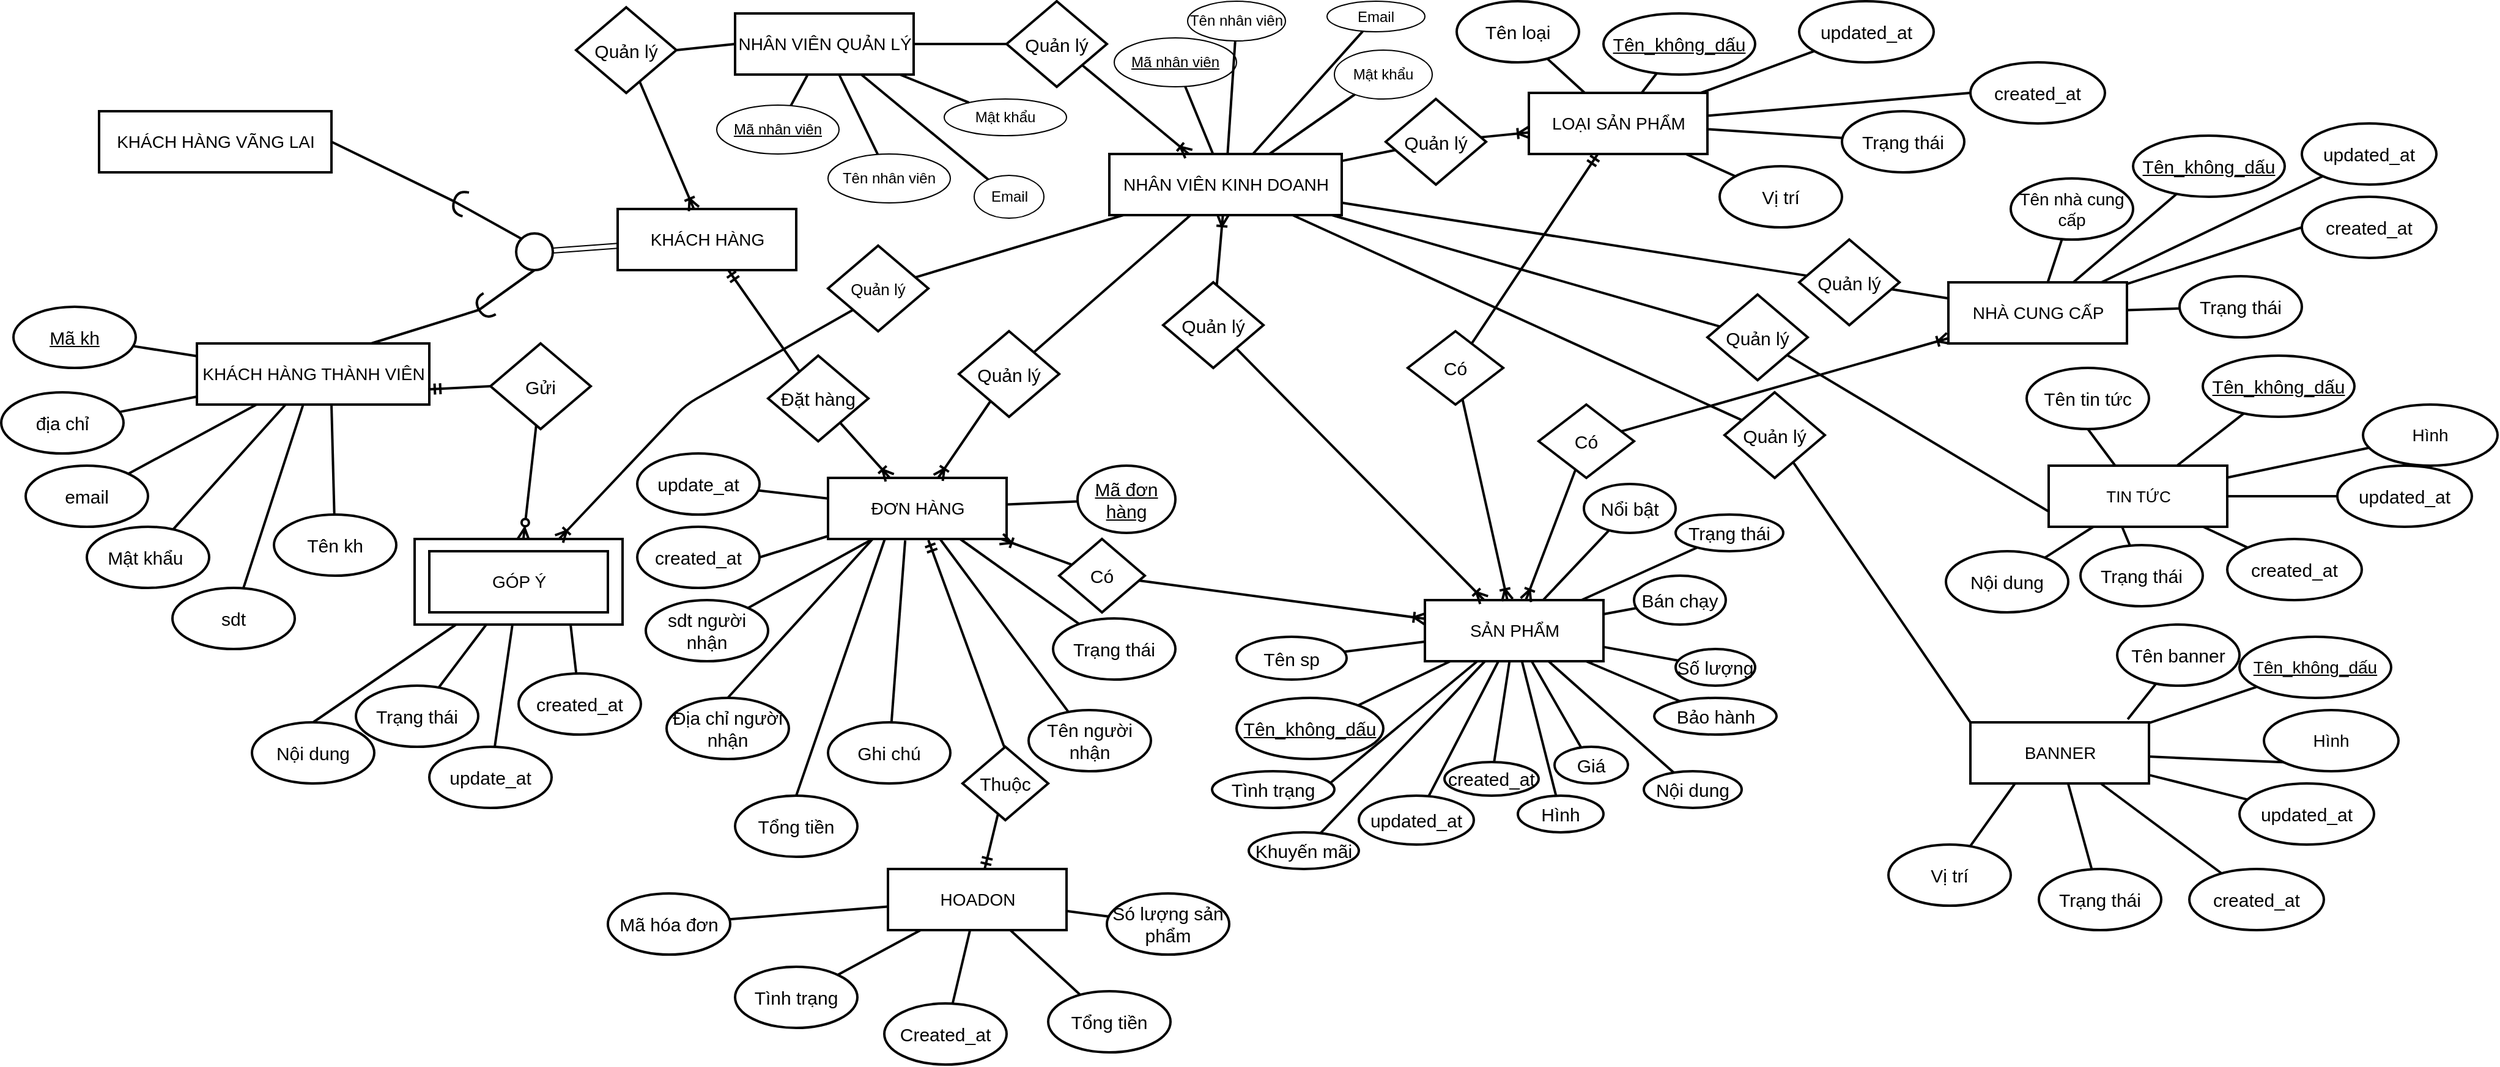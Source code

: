 <mxfile version="13.7.9" type="device"><diagram id="34w8N89h1Y7XamnFhATa" name="Page-1"><mxGraphModel dx="2331" dy="761" grid="1" gridSize="10" guides="1" tooltips="1" connect="1" arrows="1" fold="1" page="1" pageScale="1" pageWidth="827" pageHeight="1169" math="0" shadow="0"><root><mxCell id="0"/><mxCell id="1" parent="0"/><mxCell id="O71HvaR_GGDNOBZEF_MB-1" value="&lt;font style=&quot;font-size: 14px&quot;&gt;NHÂN VIÊN QUẢN LÝ&lt;/font&gt;" style="html=1;strokeWidth=2;" parent="1" vertex="1"><mxGeometry x="-200" y="30" width="146" height="50" as="geometry"/></mxCell><mxCell id="O71HvaR_GGDNOBZEF_MB-2" value="&lt;font style=&quot;font-size: 14px&quot;&gt;KHÁCH HÀNG&lt;/font&gt;" style="html=1;strokeWidth=2;" parent="1" vertex="1"><mxGeometry x="-296" y="190" width="146" height="50" as="geometry"/></mxCell><mxCell id="O71HvaR_GGDNOBZEF_MB-4" value="Quản lý" style="rhombus;fontSize=15;strokeWidth=2;" parent="1" vertex="1"><mxGeometry x="-330" y="25" width="82" height="70" as="geometry"/></mxCell><mxCell id="O71HvaR_GGDNOBZEF_MB-5" value="Quản lý" style="rhombus;fontSize=15;strokeWidth=2;" parent="1" vertex="1"><mxGeometry x="22" y="20" width="82" height="70" as="geometry"/></mxCell><mxCell id="O71HvaR_GGDNOBZEF_MB-16" value="" style="ellipse;fillColor=#ffffff;strokeColor=#000000;strokeWidth=2;" parent="1" vertex="1"><mxGeometry x="-379" y="210" width="30" height="30" as="geometry"/></mxCell><mxCell id="O71HvaR_GGDNOBZEF_MB-23" value="&lt;span style=&quot;font-size: 14px&quot;&gt;KHÁCH HÀNG THÀNH VIÊN&lt;/span&gt;" style="html=1;strokeWidth=2;" parent="1" vertex="1"><mxGeometry x="-640" y="300" width="190" height="50" as="geometry"/></mxCell><mxCell id="O71HvaR_GGDNOBZEF_MB-24" value="&lt;font style=&quot;font-size: 14px&quot;&gt;KHÁCH HÀNG VÃNG LAI&lt;/font&gt;" style="html=1;strokeWidth=2;" parent="1" vertex="1"><mxGeometry x="-720" y="110" width="190" height="50" as="geometry"/></mxCell><mxCell id="O71HvaR_GGDNOBZEF_MB-30" value="" style="endArrow=none;html=1;entryX=0;entryY=0;entryDx=0;entryDy=0;strokeWidth=2;exitX=1;exitY=0.5;exitDx=0;exitDy=0;exitPerimeter=0;" parent="1" source="O71HvaR_GGDNOBZEF_MB-27" target="O71HvaR_GGDNOBZEF_MB-16" edge="1"><mxGeometry width="50" height="50" relative="1" as="geometry"><mxPoint x="-440" y="214" as="sourcePoint"/><mxPoint x="-400" y="200" as="targetPoint"/></mxGeometry></mxCell><mxCell id="O71HvaR_GGDNOBZEF_MB-32" value="&lt;font style=&quot;font-size: 15px&quot;&gt;địa chỉ&lt;/font&gt;" style="ellipse;whiteSpace=wrap;html=1;strokeWidth=2;" parent="1" vertex="1"><mxGeometry x="-800" y="340" width="100" height="50" as="geometry"/></mxCell><mxCell id="O71HvaR_GGDNOBZEF_MB-33" value="&lt;font style=&quot;font-size: 15px&quot;&gt;email&lt;/font&gt;" style="ellipse;whiteSpace=wrap;html=1;strokeWidth=2;" parent="1" vertex="1"><mxGeometry x="-780" y="400" width="100" height="50" as="geometry"/></mxCell><mxCell id="O71HvaR_GGDNOBZEF_MB-34" value="&lt;span style=&quot;font-size: 15px&quot;&gt;Mật khẩu&amp;nbsp;&lt;/span&gt;" style="ellipse;whiteSpace=wrap;html=1;strokeWidth=2;" parent="1" vertex="1"><mxGeometry x="-730" y="450" width="100" height="50" as="geometry"/></mxCell><mxCell id="O71HvaR_GGDNOBZEF_MB-35" value="&lt;font size=&quot;1&quot;&gt;&lt;u style=&quot;font-size: 15px&quot;&gt;Mã kh&lt;/u&gt;&lt;/font&gt;" style="ellipse;whiteSpace=wrap;html=1;strokeWidth=2;" parent="1" vertex="1"><mxGeometry x="-790" y="270" width="100" height="50" as="geometry"/></mxCell><mxCell id="O71HvaR_GGDNOBZEF_MB-37" value="&lt;font style=&quot;font-size: 15px&quot;&gt;sdt&lt;/font&gt;" style="ellipse;whiteSpace=wrap;html=1;strokeWidth=2;" parent="1" vertex="1"><mxGeometry x="-660" y="500" width="100" height="50" as="geometry"/></mxCell><mxCell id="O71HvaR_GGDNOBZEF_MB-38" value="" style="endArrow=none;html=1;strokeWidth=2;" parent="1" source="O71HvaR_GGDNOBZEF_MB-37" target="O71HvaR_GGDNOBZEF_MB-23" edge="1"><mxGeometry width="50" height="50" relative="1" as="geometry"><mxPoint x="-280" y="580" as="sourcePoint"/><mxPoint x="-230" y="530" as="targetPoint"/></mxGeometry></mxCell><mxCell id="O71HvaR_GGDNOBZEF_MB-39" value="" style="endArrow=none;html=1;strokeWidth=2;" parent="1" source="O71HvaR_GGDNOBZEF_MB-34" target="O71HvaR_GGDNOBZEF_MB-23" edge="1"><mxGeometry width="50" height="50" relative="1" as="geometry"><mxPoint x="-390" y="590" as="sourcePoint"/><mxPoint x="-414" y="480" as="targetPoint"/></mxGeometry></mxCell><mxCell id="O71HvaR_GGDNOBZEF_MB-40" value="" style="endArrow=none;html=1;strokeWidth=2;" parent="1" source="O71HvaR_GGDNOBZEF_MB-33" target="O71HvaR_GGDNOBZEF_MB-23" edge="1"><mxGeometry width="50" height="50" relative="1" as="geometry"><mxPoint x="-475" y="580" as="sourcePoint"/><mxPoint x="-530" y="350" as="targetPoint"/></mxGeometry></mxCell><mxCell id="O71HvaR_GGDNOBZEF_MB-41" value="" style="endArrow=none;html=1;strokeWidth=2;" parent="1" source="O71HvaR_GGDNOBZEF_MB-35" target="O71HvaR_GGDNOBZEF_MB-23" edge="1"><mxGeometry width="50" height="50" relative="1" as="geometry"><mxPoint x="-520" y="429" as="sourcePoint"/><mxPoint x="-390" y="401.45" as="targetPoint"/></mxGeometry></mxCell><mxCell id="O71HvaR_GGDNOBZEF_MB-42" value="" style="endArrow=none;html=1;strokeWidth=2;" parent="1" source="O71HvaR_GGDNOBZEF_MB-32" target="O71HvaR_GGDNOBZEF_MB-23" edge="1"><mxGeometry width="50" height="50" relative="1" as="geometry"><mxPoint x="-660" y="447.1" as="sourcePoint"/><mxPoint x="-540" y="340" as="targetPoint"/></mxGeometry></mxCell><mxCell id="O71HvaR_GGDNOBZEF_MB-25" value="" style="shape=requiredInterface;html=1;verticalLabelPosition=bottom;direction=west;strokeWidth=2;rotation=-30;" parent="1" vertex="1"><mxGeometry x="-410" y="260" width="10" height="20" as="geometry"/></mxCell><mxCell id="O71HvaR_GGDNOBZEF_MB-43" value="" style="endArrow=none;html=1;exitX=0.75;exitY=0;exitDx=0;exitDy=0;strokeWidth=2;entryX=1;entryY=0.5;entryDx=0;entryDy=0;entryPerimeter=0;" parent="1" source="O71HvaR_GGDNOBZEF_MB-23" target="O71HvaR_GGDNOBZEF_MB-25" edge="1"><mxGeometry width="50" height="50" relative="1" as="geometry"><mxPoint x="-270" y="410" as="sourcePoint"/><mxPoint x="-430" y="280" as="targetPoint"/></mxGeometry></mxCell><mxCell id="O71HvaR_GGDNOBZEF_MB-48" value="&lt;font style=&quot;font-size: 14px&quot;&gt;GÓP Ý&lt;/font&gt;" style="html=1;strokeWidth=2;" parent="1" vertex="1"><mxGeometry x="-450" y="470" width="146" height="50" as="geometry"/></mxCell><mxCell id="O71HvaR_GGDNOBZEF_MB-49" value="Gửi" style="rhombus;fontSize=15;strokeWidth=2;" parent="1" vertex="1"><mxGeometry x="-400" y="300" width="82" height="70" as="geometry"/></mxCell><mxCell id="O71HvaR_GGDNOBZEF_MB-51" value="" style="endArrow=ERmandOne;html=1;fontSize=13;entryX=1;entryY=0.75;entryDx=0;entryDy=0;exitX=0;exitY=0.5;exitDx=0;exitDy=0;endFill=0;strokeWidth=2;" parent="1" source="O71HvaR_GGDNOBZEF_MB-49" target="O71HvaR_GGDNOBZEF_MB-23" edge="1"><mxGeometry width="50" height="50" relative="1" as="geometry"><mxPoint x="-270" y="529.5" as="sourcePoint"/><mxPoint x="-275" y="460" as="targetPoint"/></mxGeometry></mxCell><mxCell id="O71HvaR_GGDNOBZEF_MB-52" value="" style="endArrow=none;html=1;fontSize=13;entryX=0;entryY=0.5;entryDx=0;entryDy=0;exitX=1;exitY=0.5;exitDx=0;exitDy=0;endFill=0;strokeWidth=2;" parent="1" source="O71HvaR_GGDNOBZEF_MB-4" target="O71HvaR_GGDNOBZEF_MB-1" edge="1"><mxGeometry width="50" height="50" relative="1" as="geometry"><mxPoint x="-156" y="70" as="sourcePoint"/><mxPoint x="-106" y="20" as="targetPoint"/></mxGeometry></mxCell><mxCell id="O71HvaR_GGDNOBZEF_MB-53" value="" style="endArrow=none;html=1;fontSize=13;startArrow=none;startFill=0;endFill=0;strokeWidth=2;" parent="1" source="O71HvaR_GGDNOBZEF_MB-1" target="O71HvaR_GGDNOBZEF_MB-5" edge="1"><mxGeometry width="50" height="50" relative="1" as="geometry"><mxPoint x="78" y="65" as="sourcePoint"/><mxPoint x="128" y="20" as="targetPoint"/></mxGeometry></mxCell><mxCell id="O71HvaR_GGDNOBZEF_MB-56" value="&lt;font style=&quot;font-size: 15px&quot;&gt;Nội dung&lt;/font&gt;" style="ellipse;whiteSpace=wrap;html=1;strokeWidth=2;" parent="1" vertex="1"><mxGeometry x="-595" y="610" width="100" height="50" as="geometry"/></mxCell><mxCell id="O71HvaR_GGDNOBZEF_MB-57" value="" style="endArrow=none;html=1;fontSize=13;exitX=0.5;exitY=0;exitDx=0;exitDy=0;strokeWidth=2;" parent="1" source="O71HvaR_GGDNOBZEF_MB-56" target="O71HvaR_GGDNOBZEF_MB-105" edge="1"><mxGeometry width="50" height="50" relative="1" as="geometry"><mxPoint x="-140" y="649.5" as="sourcePoint"/><mxPoint x="-150" y="620" as="targetPoint"/></mxGeometry></mxCell><mxCell id="O71HvaR_GGDNOBZEF_MB-59" value="" style="endArrow=none;html=1;fontSize=13;entryX=0.75;entryY=1;entryDx=0;entryDy=0;strokeWidth=2;" parent="1" source="o7PGN47bivmWu4inEXqf-12" target="O71HvaR_GGDNOBZEF_MB-105" edge="1"><mxGeometry width="50" height="50" relative="1" as="geometry"><mxPoint x="-340.176" y="600.017" as="sourcePoint"/><mxPoint x="-350" y="560" as="targetPoint"/></mxGeometry></mxCell><mxCell id="O71HvaR_GGDNOBZEF_MB-60" value="&lt;span style=&quot;font-size: 14px&quot;&gt;ĐƠN HÀNG&lt;/span&gt;" style="html=1;strokeWidth=2;" parent="1" vertex="1"><mxGeometry x="-124" y="410" width="146" height="50" as="geometry"/></mxCell><mxCell id="O71HvaR_GGDNOBZEF_MB-27" value="" style="shape=requiredInterface;html=1;verticalLabelPosition=bottom;direction=west;strokeWidth=2;rotation=15;" parent="1" vertex="1"><mxGeometry x="-430" y="175" width="10" height="20" as="geometry"/></mxCell><mxCell id="O71HvaR_GGDNOBZEF_MB-65" value="" style="endArrow=none;html=1;exitX=1;exitY=0.5;exitDx=0;exitDy=0;entryX=1;entryY=0.5;entryDx=0;entryDy=0;strokeWidth=2;entryPerimeter=0;" parent="1" source="O71HvaR_GGDNOBZEF_MB-24" target="O71HvaR_GGDNOBZEF_MB-27" edge="1"><mxGeometry width="50" height="50" relative="1" as="geometry"><mxPoint x="-454" y="155" as="sourcePoint"/><mxPoint x="-375.607" y="214.393" as="targetPoint"/></mxGeometry></mxCell><mxCell id="O71HvaR_GGDNOBZEF_MB-72" value="" style="endArrow=none;html=1;fontSize=13;entryX=0.5;entryY=1;entryDx=0;entryDy=0;strokeWidth=2;exitX=1;exitY=0.5;exitDx=0;exitDy=0;exitPerimeter=0;" parent="1" source="O71HvaR_GGDNOBZEF_MB-25" target="O71HvaR_GGDNOBZEF_MB-16" edge="1"><mxGeometry width="50" height="50" relative="1" as="geometry"><mxPoint x="-410" y="270" as="sourcePoint"/><mxPoint x="-360" y="220" as="targetPoint"/><Array as="points"/></mxGeometry></mxCell><mxCell id="O71HvaR_GGDNOBZEF_MB-76" value="Đặt hàng" style="rhombus;fontSize=15;whiteSpace=wrap;strokeWidth=2;" parent="1" vertex="1"><mxGeometry x="-173" y="310" width="82" height="70" as="geometry"/></mxCell><mxCell id="O71HvaR_GGDNOBZEF_MB-77" value="" style="endArrow=none;html=1;fontSize=13;endFill=0;startArrow=ERoneToMany;startFill=0;strokeWidth=2;" parent="1" source="O71HvaR_GGDNOBZEF_MB-60" target="O71HvaR_GGDNOBZEF_MB-76" edge="1"><mxGeometry width="50" height="50" relative="1" as="geometry"><mxPoint x="-169.71" y="440" as="sourcePoint"/><mxPoint x="-170" y="400" as="targetPoint"/></mxGeometry></mxCell><mxCell id="O71HvaR_GGDNOBZEF_MB-79" value="&lt;font style=&quot;font-size: 15px&quot;&gt;sdt người nhận&lt;/font&gt;" style="ellipse;whiteSpace=wrap;html=1;strokeWidth=2;" parent="1" vertex="1"><mxGeometry x="-273" y="510" width="100" height="50" as="geometry"/></mxCell><mxCell id="O71HvaR_GGDNOBZEF_MB-80" value="&lt;font style=&quot;font-size: 15px&quot;&gt;Tên kh&lt;/font&gt;" style="ellipse;whiteSpace=wrap;html=1;strokeWidth=2;" parent="1" vertex="1"><mxGeometry x="-577" y="440" width="100" height="50" as="geometry"/></mxCell><mxCell id="O71HvaR_GGDNOBZEF_MB-81" value="" style="endArrow=none;html=1;strokeWidth=2;" parent="1" target="O71HvaR_GGDNOBZEF_MB-80" edge="1"><mxGeometry width="50" height="50" relative="1" as="geometry"><mxPoint x="-530" y="350" as="sourcePoint"/><mxPoint x="-602.0" y="347.5" as="targetPoint"/></mxGeometry></mxCell><mxCell id="O71HvaR_GGDNOBZEF_MB-82" value="&lt;font style=&quot;font-size: 15px&quot;&gt;Địa chỉ người nhận&lt;/font&gt;" style="ellipse;whiteSpace=wrap;html=1;strokeWidth=2;" parent="1" vertex="1"><mxGeometry x="-256" y="590" width="100" height="50" as="geometry"/></mxCell><mxCell id="O71HvaR_GGDNOBZEF_MB-84" value="" style="endArrow=none;html=1;fontSize=13;entryX=0.25;entryY=1;entryDx=0;entryDy=0;strokeWidth=2;" parent="1" source="O71HvaR_GGDNOBZEF_MB-79" target="O71HvaR_GGDNOBZEF_MB-60" edge="1"><mxGeometry width="50" height="50" relative="1" as="geometry"><mxPoint x="-150" y="490" as="sourcePoint"/><mxPoint x="-110" y="475" as="targetPoint"/></mxGeometry></mxCell><mxCell id="O71HvaR_GGDNOBZEF_MB-85" value="" style="endArrow=none;html=1;fontSize=13;entryX=0.25;entryY=1;entryDx=0;entryDy=0;exitX=0.5;exitY=0;exitDx=0;exitDy=0;strokeWidth=2;" parent="1" source="O71HvaR_GGDNOBZEF_MB-82" target="O71HvaR_GGDNOBZEF_MB-60" edge="1"><mxGeometry width="50" height="50" relative="1" as="geometry"><mxPoint x="-60" y="560" as="sourcePoint"/><mxPoint x="-73.5" y="500" as="targetPoint"/></mxGeometry></mxCell><mxCell id="O71HvaR_GGDNOBZEF_MB-86" value="&lt;font style=&quot;font-size: 15px&quot;&gt;Tổng tiền&lt;/font&gt;" style="ellipse;whiteSpace=wrap;html=1;strokeWidth=2;" parent="1" vertex="1"><mxGeometry x="-200" y="670" width="100" height="50" as="geometry"/></mxCell><mxCell id="O71HvaR_GGDNOBZEF_MB-87" value="&lt;font style=&quot;font-size: 15px&quot;&gt;created_at&lt;/font&gt;" style="ellipse;whiteSpace=wrap;html=1;strokeWidth=2;" parent="1" vertex="1"><mxGeometry x="-280" y="450" width="100" height="50" as="geometry"/></mxCell><mxCell id="O71HvaR_GGDNOBZEF_MB-89" value="" style="endArrow=none;html=1;fontSize=13;exitX=1;exitY=0.5;exitDx=0;exitDy=0;strokeWidth=2;" parent="1" source="O71HvaR_GGDNOBZEF_MB-87" target="O71HvaR_GGDNOBZEF_MB-60" edge="1"><mxGeometry width="50" height="50" relative="1" as="geometry"><mxPoint x="-170.0" y="455" as="sourcePoint"/><mxPoint x="-120" y="480" as="targetPoint"/></mxGeometry></mxCell><mxCell id="O71HvaR_GGDNOBZEF_MB-91" value="" style="endArrow=none;html=1;fontSize=13;entryX=0.318;entryY=1;entryDx=0;entryDy=0;exitX=0.5;exitY=0;exitDx=0;exitDy=0;entryPerimeter=0;strokeWidth=2;" parent="1" source="O71HvaR_GGDNOBZEF_MB-86" target="O71HvaR_GGDNOBZEF_MB-60" edge="1"><mxGeometry width="50" height="50" relative="1" as="geometry"><mxPoint x="-150" y="605" as="sourcePoint"/><mxPoint x="-73.5" y="500" as="targetPoint"/></mxGeometry></mxCell><mxCell id="O71HvaR_GGDNOBZEF_MB-92" value="&lt;font style=&quot;font-size: 15px&quot;&gt;Ghi chú&lt;/font&gt;" style="ellipse;whiteSpace=wrap;html=1;strokeWidth=2;" parent="1" vertex="1"><mxGeometry x="-124" y="610" width="100" height="50" as="geometry"/></mxCell><mxCell id="O71HvaR_GGDNOBZEF_MB-94" value="" style="endArrow=none;html=1;fontSize=13;entryX=0.432;entryY=1.023;entryDx=0;entryDy=0;entryPerimeter=0;strokeWidth=2;" parent="1" source="O71HvaR_GGDNOBZEF_MB-92" target="O71HvaR_GGDNOBZEF_MB-60" edge="1"><mxGeometry width="50" height="50" relative="1" as="geometry"><mxPoint x="-186.1" y="552.55" as="sourcePoint"/><mxPoint x="-73.5" y="500" as="targetPoint"/></mxGeometry></mxCell><mxCell id="O71HvaR_GGDNOBZEF_MB-95" value="&lt;font style=&quot;font-size: 15px&quot;&gt;update_at&lt;/font&gt;" style="ellipse;whiteSpace=wrap;html=1;strokeWidth=2;" parent="1" vertex="1"><mxGeometry x="-280" y="390" width="100" height="50" as="geometry"/></mxCell><mxCell id="O71HvaR_GGDNOBZEF_MB-96" value="" style="endArrow=none;html=1;fontSize=13;strokeWidth=2;" parent="1" source="O71HvaR_GGDNOBZEF_MB-95" target="O71HvaR_GGDNOBZEF_MB-60" edge="1"><mxGeometry width="50" height="50" relative="1" as="geometry"><mxPoint x="-24.0" y="517.5" as="sourcePoint"/><mxPoint x="36" y="492.5" as="targetPoint"/></mxGeometry></mxCell><mxCell id="O71HvaR_GGDNOBZEF_MB-97" value="&lt;font style=&quot;font-size: 15px&quot;&gt;Trạng thái&lt;/font&gt;" style="ellipse;whiteSpace=wrap;html=1;strokeWidth=2;" parent="1" vertex="1"><mxGeometry x="60" y="525" width="100" height="50" as="geometry"/></mxCell><mxCell id="O71HvaR_GGDNOBZEF_MB-98" value="" style="endArrow=none;html=1;fontSize=13;strokeWidth=2;" parent="1" source="O71HvaR_GGDNOBZEF_MB-97" target="O71HvaR_GGDNOBZEF_MB-60" edge="1"><mxGeometry width="50" height="50" relative="1" as="geometry"><mxPoint x="15.279" y="557.248" as="sourcePoint"/><mxPoint x="-37" y="500" as="targetPoint"/></mxGeometry></mxCell><mxCell id="O71HvaR_GGDNOBZEF_MB-3" value="&lt;font style=&quot;font-size: 14px&quot;&gt;NHÂN VIÊN KINH DOANH&lt;/font&gt;" style="html=1;strokeWidth=2;" parent="1" vertex="1"><mxGeometry x="106" y="145" width="190" height="50" as="geometry"/></mxCell><mxCell id="O71HvaR_GGDNOBZEF_MB-99" value="" style="endArrow=none;html=1;startArrow=ERoneToMany;startFill=0;strokeWidth=2;" parent="1" source="O71HvaR_GGDNOBZEF_MB-3" target="O71HvaR_GGDNOBZEF_MB-107" edge="1"><mxGeometry width="50" height="50" relative="1" as="geometry"><mxPoint x="200.29" y="190" as="sourcePoint"/><mxPoint x="220" y="210" as="targetPoint"/><Array as="points"/></mxGeometry></mxCell><mxCell id="O71HvaR_GGDNOBZEF_MB-104" value="&lt;span style=&quot;font-size: 14px&quot;&gt;SẢN PHẨM&lt;/span&gt;" style="html=1;strokeWidth=2;" parent="1" vertex="1"><mxGeometry x="364" y="510" width="146" height="50" as="geometry"/></mxCell><mxCell id="O71HvaR_GGDNOBZEF_MB-105" value="" style="rounded=0;whiteSpace=wrap;html=1;fontSize=13;fillColor=none;strokeWidth=2;" parent="1" vertex="1"><mxGeometry x="-462" y="460" width="170" height="70" as="geometry"/></mxCell><mxCell id="O71HvaR_GGDNOBZEF_MB-106" value="&lt;font style=&quot;font-size: 15px&quot;&gt;Trạng thái&lt;/font&gt;" style="ellipse;whiteSpace=wrap;html=1;strokeWidth=2;" parent="1" vertex="1"><mxGeometry x="569" y="440" width="88" height="30" as="geometry"/></mxCell><mxCell id="O71HvaR_GGDNOBZEF_MB-107" value="Quản lý" style="rhombus;fontSize=15;strokeWidth=2;" parent="1" vertex="1"><mxGeometry x="150" y="250" width="82" height="70" as="geometry"/></mxCell><mxCell id="O71HvaR_GGDNOBZEF_MB-108" value="Quản lý" style="rhombus;fontSize=15;strokeWidth=2;" parent="1" vertex="1"><mxGeometry x="-17" y="290" width="82" height="70" as="geometry"/></mxCell><mxCell id="O71HvaR_GGDNOBZEF_MB-110" value="" style="endArrow=none;html=1;fontSize=13;endFill=0;strokeWidth=2;" parent="1" source="O71HvaR_GGDNOBZEF_MB-108" target="O71HvaR_GGDNOBZEF_MB-3" edge="1"><mxGeometry width="50" height="50" relative="1" as="geometry"><mxPoint x="-10" y="230" as="sourcePoint"/><mxPoint x="-10" y="160" as="targetPoint"/></mxGeometry></mxCell><mxCell id="O71HvaR_GGDNOBZEF_MB-113" value="" style="endArrow=none;html=1;strokeWidth=2;fontSize=13;" parent="1" source="O71HvaR_GGDNOBZEF_MB-104" target="O71HvaR_GGDNOBZEF_MB-106" edge="1"><mxGeometry width="50" height="50" relative="1" as="geometry"><mxPoint x="60" y="380" as="sourcePoint"/><mxPoint x="110" y="330" as="targetPoint"/></mxGeometry></mxCell><mxCell id="O71HvaR_GGDNOBZEF_MB-114" value="&lt;font style=&quot;font-size: 15px&quot;&gt;Tên sp&lt;/font&gt;" style="ellipse;whiteSpace=wrap;html=1;strokeWidth=2;" parent="1" vertex="1"><mxGeometry x="210" y="540" width="90" height="35" as="geometry"/></mxCell><mxCell id="O71HvaR_GGDNOBZEF_MB-115" value="&lt;font style=&quot;font-size: 15px&quot;&gt;&lt;u&gt;Tên_không_dấu&lt;/u&gt;&lt;/font&gt;" style="ellipse;whiteSpace=wrap;html=1;strokeWidth=2;" parent="1" vertex="1"><mxGeometry x="210" y="590" width="120" height="50" as="geometry"/></mxCell><mxCell id="O71HvaR_GGDNOBZEF_MB-116" value="" style="endArrow=none;html=1;strokeWidth=2;fontSize=13;" parent="1" source="O71HvaR_GGDNOBZEF_MB-104" target="O71HvaR_GGDNOBZEF_MB-114" edge="1"><mxGeometry width="50" height="50" relative="1" as="geometry"><mxPoint x="190" y="380" as="sourcePoint"/><mxPoint x="130.0" y="325" as="targetPoint"/></mxGeometry></mxCell><mxCell id="O71HvaR_GGDNOBZEF_MB-117" value="" style="endArrow=none;html=1;strokeWidth=2;fontSize=13;" parent="1" source="O71HvaR_GGDNOBZEF_MB-104" target="O71HvaR_GGDNOBZEF_MB-115" edge="1"><mxGeometry width="50" height="50" relative="1" as="geometry"><mxPoint x="200" y="390" as="sourcePoint"/><mxPoint x="114.0" y="395" as="targetPoint"/></mxGeometry></mxCell><mxCell id="O71HvaR_GGDNOBZEF_MB-118" value="&lt;font style=&quot;font-size: 15px&quot;&gt;Tình trạng&lt;/font&gt;" style="ellipse;whiteSpace=wrap;html=1;strokeWidth=2;" parent="1" vertex="1"><mxGeometry x="190" y="650" width="100" height="30" as="geometry"/></mxCell><mxCell id="O71HvaR_GGDNOBZEF_MB-119" value="" style="endArrow=none;html=1;strokeWidth=2;fontSize=13;entryX=0.968;entryY=0.317;entryDx=0;entryDy=0;entryPerimeter=0;" parent="1" source="O71HvaR_GGDNOBZEF_MB-104" target="O71HvaR_GGDNOBZEF_MB-118" edge="1"><mxGeometry width="50" height="50" relative="1" as="geometry"><mxPoint x="200" y="397.5" as="sourcePoint"/><mxPoint x="150.676" y="432.55" as="targetPoint"/></mxGeometry></mxCell><mxCell id="O71HvaR_GGDNOBZEF_MB-120" value="&lt;font style=&quot;font-size: 15px&quot;&gt;Giá&lt;/font&gt;" style="ellipse;whiteSpace=wrap;html=1;strokeWidth=2;" parent="1" vertex="1"><mxGeometry x="470" y="630" width="60" height="30" as="geometry"/></mxCell><mxCell id="O71HvaR_GGDNOBZEF_MB-121" value="" style="endArrow=none;html=1;strokeWidth=2;fontSize=13;" parent="1" source="O71HvaR_GGDNOBZEF_MB-104" target="O71HvaR_GGDNOBZEF_MB-120" edge="1"><mxGeometry width="50" height="50" relative="1" as="geometry"><mxPoint x="210" y="401" as="sourcePoint"/><mxPoint x="300" y="460" as="targetPoint"/></mxGeometry></mxCell><mxCell id="O71HvaR_GGDNOBZEF_MB-122" value="&lt;font style=&quot;font-size: 15px&quot;&gt;created_at&lt;/font&gt;" style="ellipse;whiteSpace=wrap;html=1;strokeWidth=2;" parent="1" vertex="1"><mxGeometry x="380" y="642.5" width="77" height="27.5" as="geometry"/></mxCell><mxCell id="O71HvaR_GGDNOBZEF_MB-124" value="&lt;font style=&quot;font-size: 15px&quot;&gt;updated_at&lt;/font&gt;" style="ellipse;whiteSpace=wrap;html=1;strokeWidth=2;" parent="1" vertex="1"><mxGeometry x="310" y="670" width="94" height="40" as="geometry"/></mxCell><mxCell id="O71HvaR_GGDNOBZEF_MB-125" value="" style="endArrow=none;html=1;strokeWidth=2;fontSize=13;" parent="1" source="O71HvaR_GGDNOBZEF_MB-104" target="O71HvaR_GGDNOBZEF_MB-122" edge="1"><mxGeometry width="50" height="50" relative="1" as="geometry"><mxPoint x="220" y="411" as="sourcePoint"/><mxPoint x="291" y="620" as="targetPoint"/></mxGeometry></mxCell><mxCell id="O71HvaR_GGDNOBZEF_MB-126" value="" style="endArrow=none;html=1;strokeWidth=2;fontSize=13;" parent="1" source="O71HvaR_GGDNOBZEF_MB-104" target="O71HvaR_GGDNOBZEF_MB-124" edge="1"><mxGeometry width="50" height="50" relative="1" as="geometry"><mxPoint x="236.5" y="410" as="sourcePoint"/><mxPoint x="339.733" y="570.982" as="targetPoint"/></mxGeometry></mxCell><mxCell id="O71HvaR_GGDNOBZEF_MB-127" value="&lt;font style=&quot;font-size: 15px&quot;&gt;Bảo hành&lt;/font&gt;" style="ellipse;whiteSpace=wrap;html=1;strokeWidth=2;" parent="1" vertex="1"><mxGeometry x="551.5" y="590" width="100" height="30" as="geometry"/></mxCell><mxCell id="O71HvaR_GGDNOBZEF_MB-129" value="&lt;font style=&quot;font-size: 15px&quot;&gt;Nội dung&lt;/font&gt;" style="ellipse;whiteSpace=wrap;html=1;strokeWidth=2;" parent="1" vertex="1"><mxGeometry x="543" y="650" width="80" height="30" as="geometry"/></mxCell><mxCell id="O71HvaR_GGDNOBZEF_MB-130" value="&lt;font style=&quot;font-size: 15px&quot;&gt;Số lượng&lt;/font&gt;" style="ellipse;whiteSpace=wrap;html=1;strokeWidth=2;" parent="1" vertex="1"><mxGeometry x="569" y="550" width="65" height="30" as="geometry"/></mxCell><mxCell id="O71HvaR_GGDNOBZEF_MB-131" value="" style="endArrow=none;html=1;strokeWidth=2;fontSize=13;" parent="1" source="O71HvaR_GGDNOBZEF_MB-104" target="O71HvaR_GGDNOBZEF_MB-127" edge="1"><mxGeometry width="50" height="50" relative="1" as="geometry"><mxPoint x="236.5" y="410" as="sourcePoint"/><mxPoint x="360.479" y="522.622" as="targetPoint"/></mxGeometry></mxCell><mxCell id="O71HvaR_GGDNOBZEF_MB-132" value="" style="endArrow=none;html=1;strokeWidth=2;fontSize=13;" parent="1" source="O71HvaR_GGDNOBZEF_MB-104" target="O71HvaR_GGDNOBZEF_MB-129" edge="1"><mxGeometry width="50" height="50" relative="1" as="geometry"><mxPoint x="450" y="670" as="sourcePoint"/><mxPoint x="382.463" y="453.401" as="targetPoint"/></mxGeometry></mxCell><mxCell id="O71HvaR_GGDNOBZEF_MB-133" value="" style="endArrow=none;html=1;strokeWidth=2;fontSize=13;" parent="1" source="O71HvaR_GGDNOBZEF_MB-104" target="O71HvaR_GGDNOBZEF_MB-130" edge="1"><mxGeometry width="50" height="50" relative="1" as="geometry"><mxPoint x="333" y="366.0" as="sourcePoint"/><mxPoint x="410" y="384" as="targetPoint"/></mxGeometry></mxCell><mxCell id="O71HvaR_GGDNOBZEF_MB-134" value="&lt;font style=&quot;font-size: 15px&quot;&gt;Khuyến mãi&lt;/font&gt;" style="ellipse;whiteSpace=wrap;html=1;strokeWidth=2;" parent="1" vertex="1"><mxGeometry x="220" y="700" width="90" height="30" as="geometry"/></mxCell><mxCell id="O71HvaR_GGDNOBZEF_MB-135" value="" style="endArrow=none;html=1;strokeWidth=2;fontSize=13;" parent="1" source="O71HvaR_GGDNOBZEF_MB-104" target="O71HvaR_GGDNOBZEF_MB-134" edge="1"><mxGeometry width="50" height="50" relative="1" as="geometry"><mxPoint x="400" y="560" as="sourcePoint"/><mxPoint x="166" y="557" as="targetPoint"/></mxGeometry></mxCell><mxCell id="O71HvaR_GGDNOBZEF_MB-136" value="&lt;font style=&quot;font-size: 15px&quot;&gt;Hình&lt;/font&gt;" style="ellipse;whiteSpace=wrap;html=1;strokeWidth=2;" parent="1" vertex="1"><mxGeometry x="440" y="670" width="70" height="30" as="geometry"/></mxCell><mxCell id="O71HvaR_GGDNOBZEF_MB-137" value="" style="endArrow=none;html=1;strokeWidth=2;fontSize=13;" parent="1" source="O71HvaR_GGDNOBZEF_MB-104" target="O71HvaR_GGDNOBZEF_MB-136" edge="1"><mxGeometry width="50" height="50" relative="1" as="geometry"><mxPoint x="220" y="417.5" as="sourcePoint"/><mxPoint x="244.199" y="612.464" as="targetPoint"/></mxGeometry></mxCell><mxCell id="O71HvaR_GGDNOBZEF_MB-138" value="&lt;font style=&quot;font-size: 15px&quot;&gt;Bán chạy&lt;/font&gt;" style="ellipse;whiteSpace=wrap;html=1;strokeWidth=2;direction=west;" parent="1" vertex="1"><mxGeometry x="535" y="490" width="75" height="40" as="geometry"/></mxCell><mxCell id="O71HvaR_GGDNOBZEF_MB-140" value="" style="endArrow=none;html=1;strokeWidth=2;fontSize=13;" parent="1" source="O71HvaR_GGDNOBZEF_MB-104" target="O71HvaR_GGDNOBZEF_MB-138" edge="1"><mxGeometry width="50" height="50" relative="1" as="geometry"><mxPoint x="283" y="351.0" as="sourcePoint"/><mxPoint x="320.0" y="340" as="targetPoint"/></mxGeometry></mxCell><mxCell id="O71HvaR_GGDNOBZEF_MB-141" value="&lt;font style=&quot;font-size: 14px&quot;&gt;LOẠI SẢN PHẨM&lt;/font&gt;" style="html=1;strokeWidth=2;" parent="1" vertex="1"><mxGeometry x="449" y="95" width="146" height="50" as="geometry"/></mxCell><mxCell id="O71HvaR_GGDNOBZEF_MB-142" value="Quản lý" style="rhombus;fontSize=15;strokeWidth=2;" parent="1" vertex="1"><mxGeometry x="332" y="100" width="82" height="70" as="geometry"/></mxCell><mxCell id="O71HvaR_GGDNOBZEF_MB-143" value="" style="endArrow=none;html=1;fontSize=13;endFill=0;strokeWidth=2;" parent="1" source="O71HvaR_GGDNOBZEF_MB-142" target="O71HvaR_GGDNOBZEF_MB-3" edge="1"><mxGeometry width="50" height="50" relative="1" as="geometry"><mxPoint x="211" y="240" as="sourcePoint"/><mxPoint x="211" y="200" as="targetPoint"/></mxGeometry></mxCell><mxCell id="O71HvaR_GGDNOBZEF_MB-145" value="&lt;font style=&quot;font-size: 15px&quot;&gt;Trạng thái&lt;/font&gt;" style="ellipse;whiteSpace=wrap;html=1;strokeWidth=2;" parent="1" vertex="1"><mxGeometry x="705" y="110" width="100" height="50" as="geometry"/></mxCell><mxCell id="O71HvaR_GGDNOBZEF_MB-146" value="&lt;font style=&quot;font-size: 15px&quot;&gt;Tên loại&lt;/font&gt;" style="ellipse;whiteSpace=wrap;html=1;strokeWidth=2;" parent="1" vertex="1"><mxGeometry x="390" y="20" width="100" height="50" as="geometry"/></mxCell><mxCell id="O71HvaR_GGDNOBZEF_MB-147" value="&lt;span style=&quot;font-size: 15px&quot;&gt;&lt;u&gt;Tên_không_dấu&lt;/u&gt;&lt;/span&gt;" style="ellipse;whiteSpace=wrap;html=1;strokeWidth=2;" parent="1" vertex="1"><mxGeometry x="510" y="30" width="124" height="50" as="geometry"/></mxCell><mxCell id="O71HvaR_GGDNOBZEF_MB-148" value="&lt;span style=&quot;font-size: 15px&quot;&gt;created_at&lt;/span&gt;" style="ellipse;whiteSpace=wrap;html=1;strokeWidth=2;" parent="1" vertex="1"><mxGeometry x="810" y="70" width="110" height="50" as="geometry"/></mxCell><mxCell id="O71HvaR_GGDNOBZEF_MB-149" value="&lt;span style=&quot;font-size: 15px&quot;&gt;updated_at&lt;/span&gt;" style="ellipse;whiteSpace=wrap;html=1;strokeWidth=2;" parent="1" vertex="1"><mxGeometry x="670" y="20" width="110" height="50" as="geometry"/></mxCell><mxCell id="O71HvaR_GGDNOBZEF_MB-151" value="" style="endArrow=none;html=1;strokeWidth=2;fontSize=13;" parent="1" source="O71HvaR_GGDNOBZEF_MB-141" target="O71HvaR_GGDNOBZEF_MB-146" edge="1"><mxGeometry width="50" height="50" relative="1" as="geometry"><mxPoint x="442.89" y="100.0" as="sourcePoint"/><mxPoint x="490.0" y="54.45" as="targetPoint"/></mxGeometry></mxCell><mxCell id="O71HvaR_GGDNOBZEF_MB-152" value="" style="endArrow=none;html=1;strokeWidth=2;fontSize=13;" parent="1" source="O71HvaR_GGDNOBZEF_MB-141" target="O71HvaR_GGDNOBZEF_MB-147" edge="1"><mxGeometry width="50" height="50" relative="1" as="geometry"><mxPoint x="452.89" y="110.0" as="sourcePoint"/><mxPoint x="450" y="80" as="targetPoint"/></mxGeometry></mxCell><mxCell id="O71HvaR_GGDNOBZEF_MB-153" value="" style="endArrow=none;html=1;strokeWidth=2;fontSize=13;" parent="1" source="O71HvaR_GGDNOBZEF_MB-141" target="O71HvaR_GGDNOBZEF_MB-149" edge="1"><mxGeometry width="50" height="50" relative="1" as="geometry"><mxPoint x="462.89" y="120.0" as="sourcePoint"/><mxPoint x="460" y="90" as="targetPoint"/></mxGeometry></mxCell><mxCell id="O71HvaR_GGDNOBZEF_MB-154" value="" style="endArrow=none;html=1;strokeWidth=2;fontSize=13;entryX=0;entryY=0.5;entryDx=0;entryDy=0;" parent="1" source="O71HvaR_GGDNOBZEF_MB-141" target="O71HvaR_GGDNOBZEF_MB-148" edge="1"><mxGeometry width="50" height="50" relative="1" as="geometry"><mxPoint x="580" y="135" as="sourcePoint"/><mxPoint x="470" y="100" as="targetPoint"/></mxGeometry></mxCell><mxCell id="O71HvaR_GGDNOBZEF_MB-155" value="" style="endArrow=none;html=1;strokeWidth=2;fontSize=13;" parent="1" source="O71HvaR_GGDNOBZEF_MB-145" target="O71HvaR_GGDNOBZEF_MB-141" edge="1"><mxGeometry width="50" height="50" relative="1" as="geometry"><mxPoint x="482.89" y="140.0" as="sourcePoint"/><mxPoint x="560" y="150" as="targetPoint"/></mxGeometry></mxCell><mxCell id="O71HvaR_GGDNOBZEF_MB-156" value="Quản lý" style="rhombus;fontSize=15;strokeWidth=2;" parent="1" vertex="1"><mxGeometry x="595" y="260" width="82" height="70" as="geometry"/></mxCell><mxCell id="O71HvaR_GGDNOBZEF_MB-157" value="Quản lý" style="rhombus;fontSize=15;strokeWidth=2;" parent="1" vertex="1"><mxGeometry x="609" y="340" width="82" height="70" as="geometry"/></mxCell><mxCell id="O71HvaR_GGDNOBZEF_MB-159" value="&lt;span style=&quot;font-size: 13px&quot;&gt;TIN TỨC&lt;/span&gt;" style="html=1;strokeWidth=2;" parent="1" vertex="1"><mxGeometry x="874" y="400" width="146" height="50" as="geometry"/></mxCell><mxCell id="O71HvaR_GGDNOBZEF_MB-161" value="" style="endArrow=none;html=1;fontSize=13;endFill=0;strokeWidth=2;" parent="1" source="O71HvaR_GGDNOBZEF_MB-156" target="O71HvaR_GGDNOBZEF_MB-3" edge="1"><mxGeometry width="50" height="50" relative="1" as="geometry"><mxPoint x="320" y="95" as="sourcePoint"/><mxPoint x="284.0" y="175" as="targetPoint"/></mxGeometry></mxCell><mxCell id="O71HvaR_GGDNOBZEF_MB-162" value="" style="endArrow=none;html=1;fontSize=13;endFill=0;strokeWidth=2;" parent="1" source="O71HvaR_GGDNOBZEF_MB-157" target="O71HvaR_GGDNOBZEF_MB-3" edge="1"><mxGeometry width="50" height="50" relative="1" as="geometry"><mxPoint x="330" y="105" as="sourcePoint"/><mxPoint x="294.0" y="185" as="targetPoint"/></mxGeometry></mxCell><mxCell id="O71HvaR_GGDNOBZEF_MB-163" value="" style="endArrow=none;html=1;fontSize=13;entryX=0;entryY=0.75;entryDx=0;entryDy=0;endFill=0;strokeWidth=2;" parent="1" source="O71HvaR_GGDNOBZEF_MB-156" target="O71HvaR_GGDNOBZEF_MB-159" edge="1"><mxGeometry width="50" height="50" relative="1" as="geometry"><mxPoint x="792.002" y="245.03" as="sourcePoint"/><mxPoint x="831.97" y="290" as="targetPoint"/></mxGeometry></mxCell><mxCell id="O71HvaR_GGDNOBZEF_MB-165" value="&lt;font style=&quot;font-size: 15px&quot;&gt;Trạng thái&lt;/font&gt;" style="ellipse;whiteSpace=wrap;html=1;strokeWidth=2;" parent="1" vertex="1"><mxGeometry x="900" y="465" width="100" height="50" as="geometry"/></mxCell><mxCell id="O71HvaR_GGDNOBZEF_MB-166" value="&lt;span style=&quot;font-size: 14px&quot;&gt;Tên nhà cung cấp&lt;/span&gt;" style="ellipse;whiteSpace=wrap;html=1;strokeWidth=2;" parent="1" vertex="1"><mxGeometry x="843" y="165" width="100" height="50" as="geometry"/></mxCell><mxCell id="O71HvaR_GGDNOBZEF_MB-167" value="&lt;font style=&quot;font-size: 15px&quot;&gt;&lt;u&gt;Tên_không_dấu&lt;/u&gt;&lt;/font&gt;" style="ellipse;whiteSpace=wrap;html=1;strokeWidth=2;" parent="1" vertex="1"><mxGeometry x="1000" y="310" width="124" height="50" as="geometry"/></mxCell><mxCell id="O71HvaR_GGDNOBZEF_MB-168" value="&lt;font style=&quot;font-size: 15px&quot;&gt;created_at&lt;/font&gt;" style="ellipse;whiteSpace=wrap;html=1;strokeWidth=2;" parent="1" vertex="1"><mxGeometry x="1020" y="460" width="110" height="50" as="geometry"/></mxCell><mxCell id="O71HvaR_GGDNOBZEF_MB-169" value="&lt;font style=&quot;font-size: 15px&quot;&gt;updated_at&lt;/font&gt;" style="ellipse;whiteSpace=wrap;html=1;strokeWidth=2;" parent="1" vertex="1"><mxGeometry x="1110" y="400" width="110" height="50" as="geometry"/></mxCell><mxCell id="O71HvaR_GGDNOBZEF_MB-170" value="&lt;span style=&quot;font-size: 14px&quot;&gt;Hình&lt;/span&gt;" style="ellipse;whiteSpace=wrap;html=1;strokeWidth=2;" parent="1" vertex="1"><mxGeometry x="1131" y="350" width="110" height="50" as="geometry"/></mxCell><mxCell id="O71HvaR_GGDNOBZEF_MB-171" value="" style="endArrow=none;html=1;strokeWidth=2;fontSize=13;entryX=0.411;entryY=1;entryDx=0;entryDy=0;entryPerimeter=0;" parent="1" source="O71HvaR_GGDNOBZEF_MB-165" target="O71HvaR_GGDNOBZEF_MB-159" edge="1"><mxGeometry width="50" height="50" relative="1" as="geometry"><mxPoint x="953" y="438.3" as="sourcePoint"/><mxPoint x="910.0" y="420" as="targetPoint"/></mxGeometry></mxCell><mxCell id="O71HvaR_GGDNOBZEF_MB-172" value="" style="endArrow=none;html=1;strokeWidth=2;fontSize=13;" parent="1" source="O71HvaR_GGDNOBZEF_MB-168" target="O71HvaR_GGDNOBZEF_MB-159" edge="1"><mxGeometry width="50" height="50" relative="1" as="geometry"><mxPoint x="1053.0" y="395" as="sourcePoint"/><mxPoint x="984.996" y="375.85" as="targetPoint"/></mxGeometry></mxCell><mxCell id="O71HvaR_GGDNOBZEF_MB-173" value="" style="endArrow=none;html=1;strokeWidth=2;fontSize=13;" parent="1" source="O71HvaR_GGDNOBZEF_MB-169" target="O71HvaR_GGDNOBZEF_MB-159" edge="1"><mxGeometry width="50" height="50" relative="1" as="geometry"><mxPoint x="1059" y="335" as="sourcePoint"/><mxPoint x="984.996" y="360.85" as="targetPoint"/></mxGeometry></mxCell><mxCell id="O71HvaR_GGDNOBZEF_MB-174" value="" style="endArrow=none;html=1;strokeWidth=2;fontSize=13;" parent="1" source="O71HvaR_GGDNOBZEF_MB-170" target="O71HvaR_GGDNOBZEF_MB-159" edge="1"><mxGeometry width="50" height="50" relative="1" as="geometry"><mxPoint x="1073.0" y="415" as="sourcePoint"/><mxPoint x="1004.996" y="395.85" as="targetPoint"/></mxGeometry></mxCell><mxCell id="O71HvaR_GGDNOBZEF_MB-175" value="" style="endArrow=none;html=1;strokeWidth=2;fontSize=13;" parent="1" source="O71HvaR_GGDNOBZEF_MB-167" target="O71HvaR_GGDNOBZEF_MB-159" edge="1"><mxGeometry width="50" height="50" relative="1" as="geometry"><mxPoint x="1034.801" y="302.536" as="sourcePoint"/><mxPoint x="995.0" y="360" as="targetPoint"/></mxGeometry></mxCell><mxCell id="O71HvaR_GGDNOBZEF_MB-176" value="" style="endArrow=none;html=1;strokeWidth=2;fontSize=13;exitX=0.5;exitY=1;exitDx=0;exitDy=0;" parent="1" source="O71HvaR_GGDNOBZEF_MB-179" target="O71HvaR_GGDNOBZEF_MB-159" edge="1"><mxGeometry width="50" height="50" relative="1" as="geometry"><mxPoint x="823.656" y="337.025" as="sourcePoint"/><mxPoint x="842.23" y="353.75" as="targetPoint"/></mxGeometry></mxCell><mxCell id="O71HvaR_GGDNOBZEF_MB-177" value="&lt;font style=&quot;font-size: 15px&quot;&gt;Nội dung&lt;/font&gt;" style="ellipse;whiteSpace=wrap;html=1;strokeWidth=2;" parent="1" vertex="1"><mxGeometry x="790" y="470" width="100" height="50" as="geometry"/></mxCell><mxCell id="O71HvaR_GGDNOBZEF_MB-178" value="" style="endArrow=none;html=1;strokeWidth=2;fontSize=13;entryX=0.25;entryY=1;entryDx=0;entryDy=0;" parent="1" source="O71HvaR_GGDNOBZEF_MB-177" target="O71HvaR_GGDNOBZEF_MB-159" edge="1"><mxGeometry width="50" height="50" relative="1" as="geometry"><mxPoint x="963" y="448.3" as="sourcePoint"/><mxPoint x="909.006" y="410" as="targetPoint"/></mxGeometry></mxCell><mxCell id="O71HvaR_GGDNOBZEF_MB-179" value="&lt;font style=&quot;font-size: 15px&quot;&gt;Tên tin tức&lt;/font&gt;" style="ellipse;whiteSpace=wrap;html=1;strokeWidth=2;" parent="1" vertex="1"><mxGeometry x="856" y="320" width="100" height="50" as="geometry"/></mxCell><mxCell id="O71HvaR_GGDNOBZEF_MB-181" value="&lt;font style=&quot;font-size: 14px&quot;&gt;BANNER&lt;/font&gt;" style="html=1;strokeWidth=2;" parent="1" vertex="1"><mxGeometry x="810" y="610" width="146" height="50" as="geometry"/></mxCell><mxCell id="O71HvaR_GGDNOBZEF_MB-182" value="&lt;font style=&quot;font-size: 15px&quot;&gt;Trạng thái&lt;/font&gt;" style="ellipse;whiteSpace=wrap;html=1;strokeWidth=2;" parent="1" vertex="1"><mxGeometry x="866" y="730" width="100" height="50" as="geometry"/></mxCell><mxCell id="O71HvaR_GGDNOBZEF_MB-183" value="&lt;span style=&quot;font-size: 14px&quot;&gt;&lt;u&gt;Tên_không_dấu&lt;/u&gt;&lt;/span&gt;" style="ellipse;whiteSpace=wrap;html=1;strokeWidth=2;" parent="1" vertex="1"><mxGeometry x="1030" y="540" width="124" height="50" as="geometry"/></mxCell><mxCell id="O71HvaR_GGDNOBZEF_MB-184" value="&lt;font style=&quot;font-size: 15px&quot;&gt;created_at&lt;/font&gt;" style="ellipse;whiteSpace=wrap;html=1;strokeWidth=2;" parent="1" vertex="1"><mxGeometry x="989" y="730" width="110" height="50" as="geometry"/></mxCell><mxCell id="O71HvaR_GGDNOBZEF_MB-185" value="&lt;font style=&quot;font-size: 15px&quot;&gt;updated_at&lt;/font&gt;" style="ellipse;whiteSpace=wrap;html=1;strokeWidth=2;" parent="1" vertex="1"><mxGeometry x="1030" y="660" width="110" height="50" as="geometry"/></mxCell><mxCell id="O71HvaR_GGDNOBZEF_MB-186" value="&lt;span style=&quot;font-size: 14px&quot;&gt;Hình&lt;/span&gt;" style="ellipse;whiteSpace=wrap;html=1;strokeWidth=2;" parent="1" vertex="1"><mxGeometry x="1050" y="600" width="110" height="50" as="geometry"/></mxCell><mxCell id="O71HvaR_GGDNOBZEF_MB-187" value="" style="endArrow=none;html=1;strokeWidth=2;fontSize=13;" parent="1" source="O71HvaR_GGDNOBZEF_MB-182" target="O71HvaR_GGDNOBZEF_MB-181" edge="1"><mxGeometry width="50" height="50" relative="1" as="geometry"><mxPoint x="883" y="558.3" as="sourcePoint"/><mxPoint x="840.0" y="540" as="targetPoint"/></mxGeometry></mxCell><mxCell id="O71HvaR_GGDNOBZEF_MB-188" value="" style="endArrow=none;html=1;strokeWidth=2;fontSize=13;" parent="1" source="O71HvaR_GGDNOBZEF_MB-184" target="O71HvaR_GGDNOBZEF_MB-181" edge="1"><mxGeometry width="50" height="50" relative="1" as="geometry"><mxPoint x="968.99" y="534.15" as="sourcePoint"/><mxPoint x="914.996" y="495.85" as="targetPoint"/></mxGeometry></mxCell><mxCell id="O71HvaR_GGDNOBZEF_MB-189" value="" style="endArrow=none;html=1;strokeWidth=2;fontSize=13;" parent="1" source="O71HvaR_GGDNOBZEF_MB-185" target="O71HvaR_GGDNOBZEF_MB-181" edge="1"><mxGeometry width="50" height="50" relative="1" as="geometry"><mxPoint x="983.0" y="500" as="sourcePoint"/><mxPoint x="914.996" y="480.85" as="targetPoint"/></mxGeometry></mxCell><mxCell id="O71HvaR_GGDNOBZEF_MB-190" value="" style="endArrow=none;html=1;strokeWidth=2;fontSize=13;exitX=0;exitY=1;exitDx=0;exitDy=0;" parent="1" source="O71HvaR_GGDNOBZEF_MB-186" target="O71HvaR_GGDNOBZEF_MB-181" edge="1"><mxGeometry width="50" height="50" relative="1" as="geometry"><mxPoint x="1003.0" y="535" as="sourcePoint"/><mxPoint x="934.996" y="515.85" as="targetPoint"/></mxGeometry></mxCell><mxCell id="O71HvaR_GGDNOBZEF_MB-191" value="" style="endArrow=none;html=1;strokeWidth=2;fontSize=13;" parent="1" source="O71HvaR_GGDNOBZEF_MB-183" target="O71HvaR_GGDNOBZEF_MB-181" edge="1"><mxGeometry width="50" height="50" relative="1" as="geometry"><mxPoint x="964.801" y="422.536" as="sourcePoint"/><mxPoint x="960" y="640" as="targetPoint"/></mxGeometry></mxCell><mxCell id="O71HvaR_GGDNOBZEF_MB-193" value="&lt;font style=&quot;font-size: 15px&quot;&gt;Vị trí&lt;/font&gt;" style="ellipse;whiteSpace=wrap;html=1;strokeWidth=2;" parent="1" vertex="1"><mxGeometry x="743" y="710" width="100" height="50" as="geometry"/></mxCell><mxCell id="O71HvaR_GGDNOBZEF_MB-194" value="" style="endArrow=none;html=1;strokeWidth=2;fontSize=13;entryX=0.25;entryY=1;entryDx=0;entryDy=0;" parent="1" source="O71HvaR_GGDNOBZEF_MB-193" target="O71HvaR_GGDNOBZEF_MB-181" edge="1"><mxGeometry width="50" height="50" relative="1" as="geometry"><mxPoint x="893" y="568.3" as="sourcePoint"/><mxPoint x="839.006" y="530" as="targetPoint"/></mxGeometry></mxCell><mxCell id="O71HvaR_GGDNOBZEF_MB-196" value="&lt;font style=&quot;font-size: 15px&quot;&gt;Tên banner&lt;/font&gt;" style="ellipse;whiteSpace=wrap;html=1;strokeWidth=2;" parent="1" vertex="1"><mxGeometry x="930" y="530" width="100" height="50" as="geometry"/></mxCell><mxCell id="O71HvaR_GGDNOBZEF_MB-197" value="" style="endArrow=none;html=1;strokeWidth=2;fontSize=13;entryX=0.881;entryY=-0.049;entryDx=0;entryDy=0;entryPerimeter=0;" parent="1" source="O71HvaR_GGDNOBZEF_MB-196" target="O71HvaR_GGDNOBZEF_MB-181" edge="1"><mxGeometry width="50" height="50" relative="1" as="geometry"><mxPoint x="710.0" y="495.214" as="sourcePoint"/><mxPoint x="726.22" y="454.78" as="targetPoint"/></mxGeometry></mxCell><mxCell id="O71HvaR_GGDNOBZEF_MB-198" value="" style="endArrow=none;html=1;fontSize=13;entryX=0;entryY=0;entryDx=0;entryDy=0;endFill=0;strokeWidth=2;" parent="1" source="O71HvaR_GGDNOBZEF_MB-157" target="O71HvaR_GGDNOBZEF_MB-181" edge="1"><mxGeometry width="50" height="50" relative="1" as="geometry"><mxPoint x="720.0" y="265" as="sourcePoint"/><mxPoint x="880.0" y="267.5" as="targetPoint"/></mxGeometry></mxCell><mxCell id="O71HvaR_GGDNOBZEF_MB-200" value="Quản lý" style="rhombus;fontSize=13;strokeWidth=2;" parent="1" vertex="1"><mxGeometry x="-124" y="220" width="82" height="70" as="geometry"/></mxCell><mxCell id="O71HvaR_GGDNOBZEF_MB-201" value="" style="endArrow=none;html=1;fontSize=13;endFill=0;strokeWidth=2;" parent="1" source="O71HvaR_GGDNOBZEF_MB-200" target="O71HvaR_GGDNOBZEF_MB-3" edge="1"><mxGeometry width="50" height="50" relative="1" as="geometry"><mxPoint x="-5" y="230" as="sourcePoint"/><mxPoint x="138" y="200" as="targetPoint"/></mxGeometry></mxCell><mxCell id="UroMuC6Hoph2RfmyDkmi-1" value="&lt;font style=&quot;font-size: 15px&quot;&gt;Có&lt;/font&gt;" style="rhombus;whiteSpace=wrap;html=1;strokeWidth=2;" parent="1" vertex="1"><mxGeometry x="65" y="460" width="70" height="60" as="geometry"/></mxCell><mxCell id="UroMuC6Hoph2RfmyDkmi-8" value="" style="endArrow=none;html=1;startArrow=ERoneToMany;startFill=0;strokeWidth=2;" parent="1" source="O71HvaR_GGDNOBZEF_MB-104" target="UroMuC6Hoph2RfmyDkmi-9" edge="1"><mxGeometry width="50" height="50" relative="1" as="geometry"><mxPoint x="336" y="400" as="sourcePoint"/><mxPoint x="540" y="400" as="targetPoint"/></mxGeometry></mxCell><mxCell id="UroMuC6Hoph2RfmyDkmi-9" value="&lt;font style=&quot;font-size: 15px&quot;&gt;Có&lt;/font&gt;" style="rhombus;whiteSpace=wrap;html=1;strokeWidth=2;" parent="1" vertex="1"><mxGeometry x="350" y="290" width="78" height="60" as="geometry"/></mxCell><mxCell id="UroMuC6Hoph2RfmyDkmi-10" value="" style="endArrow=ERmandOne;html=1;endFill=0;strokeWidth=2;" parent="1" source="UroMuC6Hoph2RfmyDkmi-9" target="O71HvaR_GGDNOBZEF_MB-141" edge="1"><mxGeometry width="50" height="50" relative="1" as="geometry"><mxPoint x="540" y="360" as="sourcePoint"/><mxPoint x="590" y="310" as="targetPoint"/></mxGeometry></mxCell><mxCell id="ZvYOBFt5J4BW0L0NI3bA-1" value="&lt;span style=&quot;font-size: 15px&quot;&gt;Tên người nhận&lt;/span&gt;" style="ellipse;whiteSpace=wrap;html=1;strokeWidth=2;" parent="1" vertex="1"><mxGeometry x="40" y="600" width="100" height="50" as="geometry"/></mxCell><mxCell id="ZvYOBFt5J4BW0L0NI3bA-2" value="" style="endArrow=none;html=1;strokeWidth=2;" parent="1" source="O71HvaR_GGDNOBZEF_MB-60" target="ZvYOBFt5J4BW0L0NI3bA-1" edge="1"><mxGeometry width="50" height="50" relative="1" as="geometry"><mxPoint x="-46" y="420" as="sourcePoint"/><mxPoint x="4" y="370" as="targetPoint"/></mxGeometry></mxCell><mxCell id="pjwAL4rEK6iZr9oKGZ52-1" value="" style="endArrow=ERmandOne;html=1;fontSize=13;strokeWidth=2;entryX=0.562;entryY=1.02;entryDx=0;entryDy=0;entryPerimeter=0;endFill=0;" parent="1" target="O71HvaR_GGDNOBZEF_MB-60" edge="1"><mxGeometry width="50" height="50" relative="1" as="geometry"><mxPoint x="20" y="630" as="sourcePoint"/><mxPoint x="-25.676" y="480" as="targetPoint"/></mxGeometry></mxCell><mxCell id="pjwAL4rEK6iZr9oKGZ52-2" value="&lt;font style=&quot;font-size: 15px&quot;&gt;Thuộc&lt;/font&gt;" style="rhombus;whiteSpace=wrap;html=1;strokeWidth=2;" parent="1" vertex="1"><mxGeometry x="-14" y="630" width="70" height="60" as="geometry"/></mxCell><mxCell id="pjwAL4rEK6iZr9oKGZ52-3" value="" style="endArrow=none;html=1;fontSize=13;strokeWidth=2;endFill=0;startArrow=ERmandOne;startFill=0;" parent="1" source="pjwAL4rEK6iZr9oKGZ52-4" target="pjwAL4rEK6iZr9oKGZ52-2" edge="1"><mxGeometry width="50" height="50" relative="1" as="geometry"><mxPoint x="70" y="790" as="sourcePoint"/><mxPoint x="26.002" y="690" as="targetPoint"/></mxGeometry></mxCell><mxCell id="pjwAL4rEK6iZr9oKGZ52-4" value="&lt;span style=&quot;font-size: 14px&quot;&gt;HOADON&lt;/span&gt;" style="html=1;strokeWidth=2;" parent="1" vertex="1"><mxGeometry x="-75" y="730" width="146" height="50" as="geometry"/></mxCell><mxCell id="pjwAL4rEK6iZr9oKGZ52-6" value="&lt;font style=&quot;font-size: 15px&quot;&gt;Tổng tiền&lt;/font&gt;" style="ellipse;whiteSpace=wrap;html=1;strokeWidth=2;" parent="1" vertex="1"><mxGeometry x="56" y="830" width="100" height="50" as="geometry"/></mxCell><mxCell id="pjwAL4rEK6iZr9oKGZ52-8" value="" style="endArrow=none;html=1;fontSize=13;strokeWidth=2;" parent="1" source="pjwAL4rEK6iZr9oKGZ52-6" target="pjwAL4rEK6iZr9oKGZ52-4" edge="1"><mxGeometry width="50" height="50" relative="1" as="geometry"><mxPoint x="205" y="862.5" as="sourcePoint"/><mxPoint x="151.0" y="810" as="targetPoint"/></mxGeometry></mxCell><mxCell id="o7PGN47bivmWu4inEXqf-6" style="edgeStyle=orthogonalEdgeStyle;rounded=0;orthogonalLoop=1;jettySize=auto;html=1;exitX=0.5;exitY=1;exitDx=0;exitDy=0;" parent="1" source="O71HvaR_GGDNOBZEF_MB-193" target="O71HvaR_GGDNOBZEF_MB-193" edge="1"><mxGeometry relative="1" as="geometry"/></mxCell><mxCell id="o7PGN47bivmWu4inEXqf-9" value="&lt;font style=&quot;font-size: 15px&quot;&gt;update_at&lt;/font&gt;" style="ellipse;whiteSpace=wrap;html=1;strokeWidth=2;" parent="1" vertex="1"><mxGeometry x="-450" y="630" width="100" height="50" as="geometry"/></mxCell><mxCell id="o7PGN47bivmWu4inEXqf-11" value="" style="endArrow=none;html=1;fontSize=13;strokeWidth=2;" parent="1" source="o7PGN47bivmWu4inEXqf-9" target="O71HvaR_GGDNOBZEF_MB-105" edge="1"><mxGeometry width="50" height="50" relative="1" as="geometry"><mxPoint x="-413.001" y="645.009" as="sourcePoint"/><mxPoint x="-406.83" y="540.0" as="targetPoint"/></mxGeometry></mxCell><mxCell id="o7PGN47bivmWu4inEXqf-12" value="&lt;font style=&quot;font-size: 15px&quot;&gt;created_at&lt;/font&gt;" style="ellipse;whiteSpace=wrap;html=1;strokeWidth=2;" parent="1" vertex="1"><mxGeometry x="-377" y="570" width="100" height="50" as="geometry"/></mxCell><mxCell id="o7PGN47bivmWu4inEXqf-13" value="&lt;font style=&quot;font-size: 15px&quot;&gt;Trạng thái&lt;/font&gt;" style="ellipse;whiteSpace=wrap;html=1;strokeWidth=2;" parent="1" vertex="1"><mxGeometry x="-510" y="580" width="100" height="50" as="geometry"/></mxCell><mxCell id="o7PGN47bivmWu4inEXqf-14" value="" style="endArrow=none;html=1;fontSize=13;strokeWidth=2;" parent="1" source="o7PGN47bivmWu4inEXqf-13" target="O71HvaR_GGDNOBZEF_MB-105" edge="1"><mxGeometry width="50" height="50" relative="1" as="geometry"><mxPoint x="-15.87" y="759.5" as="sourcePoint"/><mxPoint x="-304.0" y="640.0" as="targetPoint"/></mxGeometry></mxCell><mxCell id="o7PGN47bivmWu4inEXqf-15" value="" style="endArrow=ERmandOne;html=1;fontSize=13;strokeWidth=2;endFill=0;" parent="1" source="O71HvaR_GGDNOBZEF_MB-76" target="O71HvaR_GGDNOBZEF_MB-2" edge="1"><mxGeometry width="50" height="50" relative="1" as="geometry"><mxPoint x="-156" y="400" as="sourcePoint"/><mxPoint x="-226.948" y="241" as="targetPoint"/></mxGeometry></mxCell><mxCell id="o7PGN47bivmWu4inEXqf-18" value="&lt;font style=&quot;font-size: 15px&quot;&gt;&lt;u&gt;Mã đơn hàng&lt;/u&gt;&lt;/font&gt;" style="ellipse;whiteSpace=wrap;html=1;strokeWidth=2;" parent="1" vertex="1"><mxGeometry x="80" y="400" width="80" height="55" as="geometry"/></mxCell><mxCell id="o7PGN47bivmWu4inEXqf-31" value="" style="shape=link;html=1;" parent="1" source="O71HvaR_GGDNOBZEF_MB-16" target="O71HvaR_GGDNOBZEF_MB-2" edge="1"><mxGeometry width="100" relative="1" as="geometry"><mxPoint x="100" y="370" as="sourcePoint"/><mxPoint x="200" y="370" as="targetPoint"/></mxGeometry></mxCell><mxCell id="o7PGN47bivmWu4inEXqf-35" value="" style="endArrow=none;html=1;startArrow=none;startFill=0;endFill=0;strokeWidth=2;" parent="1" source="O71HvaR_GGDNOBZEF_MB-60" target="o7PGN47bivmWu4inEXqf-18" edge="1"><mxGeometry width="50" height="50" relative="1" as="geometry"><mxPoint x="-96" y="330" as="sourcePoint"/><mxPoint x="-70" y="240" as="targetPoint"/></mxGeometry></mxCell><mxCell id="o7PGN47bivmWu4inEXqf-37" value="" style="endArrow=none;html=1;fontSize=13;endFill=0;strokeWidth=2;" parent="1" source="o7PGN47bivmWu4inEXqf-48" target="o7PGN47bivmWu4inEXqf-47" edge="1"><mxGeometry width="50" height="50" relative="1" as="geometry"><mxPoint x="908.999" y="160.747" as="sourcePoint"/><mxPoint x="956.66" y="173.289" as="targetPoint"/></mxGeometry></mxCell><mxCell id="o7PGN47bivmWu4inEXqf-39" value="&lt;span style=&quot;font-size: 15px&quot;&gt;&lt;u&gt;Tên_không_dấu&lt;/u&gt;&lt;/span&gt;" style="ellipse;whiteSpace=wrap;html=1;strokeWidth=2;" parent="1" vertex="1"><mxGeometry x="943.0" y="130" width="124" height="50" as="geometry"/></mxCell><mxCell id="o7PGN47bivmWu4inEXqf-40" value="&lt;span style=&quot;font-size: 15px&quot;&gt;created_at&lt;/span&gt;" style="ellipse;whiteSpace=wrap;html=1;strokeWidth=2;" parent="1" vertex="1"><mxGeometry x="1081.0" y="180" width="110" height="50" as="geometry"/></mxCell><mxCell id="o7PGN47bivmWu4inEXqf-41" value="&lt;span style=&quot;font-size: 15px&quot;&gt;updated_at&lt;/span&gt;" style="ellipse;whiteSpace=wrap;html=1;strokeWidth=2;" parent="1" vertex="1"><mxGeometry x="1081.0" y="120" width="110" height="50" as="geometry"/></mxCell><mxCell id="o7PGN47bivmWu4inEXqf-43" value="" style="endArrow=none;html=1;strokeWidth=2;fontSize=13;" parent="1" source="o7PGN47bivmWu4inEXqf-47" target="o7PGN47bivmWu4inEXqf-39" edge="1"><mxGeometry width="50" height="50" relative="1" as="geometry"><mxPoint x="1054.336" y="167.5" as="sourcePoint"/><mxPoint x="976.66" y="147.5" as="targetPoint"/></mxGeometry></mxCell><mxCell id="o7PGN47bivmWu4inEXqf-44" value="" style="endArrow=none;html=1;strokeWidth=2;fontSize=13;" parent="1" source="o7PGN47bivmWu4inEXqf-47" target="o7PGN47bivmWu4inEXqf-41" edge="1"><mxGeometry width="50" height="50" relative="1" as="geometry"><mxPoint x="1099.097" y="167.5" as="sourcePoint"/><mxPoint x="986.66" y="157.5" as="targetPoint"/></mxGeometry></mxCell><mxCell id="o7PGN47bivmWu4inEXqf-45" value="" style="endArrow=none;html=1;strokeWidth=2;fontSize=13;entryX=0;entryY=0.5;entryDx=0;entryDy=0;" parent="1" source="o7PGN47bivmWu4inEXqf-47" target="o7PGN47bivmWu4inEXqf-40" edge="1"><mxGeometry width="50" height="50" relative="1" as="geometry"><mxPoint x="1102.66" y="205" as="sourcePoint"/><mxPoint x="996.66" y="167.5" as="targetPoint"/></mxGeometry></mxCell><mxCell id="o7PGN47bivmWu4inEXqf-47" value="&lt;font style=&quot;font-size: 14px&quot;&gt;NHÀ CUNG CẤP&lt;/font&gt;" style="html=1;strokeWidth=2;" parent="1" vertex="1"><mxGeometry x="792" y="250" width="146" height="50" as="geometry"/></mxCell><mxCell id="o7PGN47bivmWu4inEXqf-48" value="Quản lý" style="rhombus;fontSize=15;strokeWidth=2;" parent="1" vertex="1"><mxGeometry x="670" y="215" width="82" height="70" as="geometry"/></mxCell><mxCell id="o7PGN47bivmWu4inEXqf-49" value="" style="endArrow=none;html=1;fontSize=13;endFill=0;strokeWidth=2;" parent="1" source="o7PGN47bivmWu4inEXqf-47" target="O71HvaR_GGDNOBZEF_MB-166" edge="1"><mxGeometry width="50" height="50" relative="1" as="geometry"><mxPoint x="851.998" y="205.002" as="sourcePoint"/><mxPoint x="952.9" y="190.518" as="targetPoint"/></mxGeometry></mxCell><mxCell id="o7PGN47bivmWu4inEXqf-51" value="&lt;font style=&quot;font-size: 15px&quot;&gt;Trạng thái&lt;/font&gt;" style="ellipse;whiteSpace=wrap;html=1;strokeWidth=2;" parent="1" vertex="1"><mxGeometry x="981" y="245" width="100" height="50" as="geometry"/></mxCell><mxCell id="o7PGN47bivmWu4inEXqf-52" value="" style="endArrow=none;html=1;strokeWidth=2;fontSize=13;" parent="1" source="o7PGN47bivmWu4inEXqf-51" target="o7PGN47bivmWu4inEXqf-47" edge="1"><mxGeometry width="50" height="50" relative="1" as="geometry"><mxPoint x="1082.89" y="235.0" as="sourcePoint"/><mxPoint x="1160" y="245" as="targetPoint"/></mxGeometry></mxCell><mxCell id="o7PGN47bivmWu4inEXqf-55" value="" style="endArrow=none;html=1;fontSize=13;endFill=0;strokeWidth=2;" parent="1" source="o7PGN47bivmWu4inEXqf-48" target="O71HvaR_GGDNOBZEF_MB-3" edge="1"><mxGeometry width="50" height="50" relative="1" as="geometry"><mxPoint x="756.025" y="254.899" as="sourcePoint"/><mxPoint x="957" y="225.631" as="targetPoint"/></mxGeometry></mxCell><mxCell id="o7PGN47bivmWu4inEXqf-57" value="&lt;font style=&quot;font-size: 15px&quot;&gt;Vị trí&lt;/font&gt;" style="ellipse;whiteSpace=wrap;html=1;strokeWidth=2;" parent="1" vertex="1"><mxGeometry x="605" y="155" width="100" height="50" as="geometry"/></mxCell><mxCell id="o7PGN47bivmWu4inEXqf-58" value="" style="endArrow=none;html=1;strokeWidth=2;fontSize=13;" parent="1" source="o7PGN47bivmWu4inEXqf-57" target="O71HvaR_GGDNOBZEF_MB-141" edge="1"><mxGeometry width="50" height="50" relative="1" as="geometry"><mxPoint x="715.521" y="148.598" as="sourcePoint"/><mxPoint x="570" y="160" as="targetPoint"/></mxGeometry></mxCell><mxCell id="o7PGN47bivmWu4inEXqf-60" value="" style="endArrow=none;html=1;startArrow=ERoneToMany;startFill=0;strokeWidth=2;" parent="1" source="O71HvaR_GGDNOBZEF_MB-2" target="O71HvaR_GGDNOBZEF_MB-4" edge="1"><mxGeometry width="50" height="50" relative="1" as="geometry"><mxPoint x="210.29" y="200" as="sourcePoint"/><mxPoint x="208.698" y="231.45" as="targetPoint"/></mxGeometry></mxCell><mxCell id="o7PGN47bivmWu4inEXqf-61" value="" style="endArrow=none;html=1;startArrow=ERoneToMany;startFill=0;strokeWidth=2;" parent="1" source="O71HvaR_GGDNOBZEF_MB-3" target="O71HvaR_GGDNOBZEF_MB-5" edge="1"><mxGeometry width="50" height="50" relative="1" as="geometry"><mxPoint x="153.613" y="172.26" as="sourcePoint"/><mxPoint x="169.995" y="77.749" as="targetPoint"/></mxGeometry></mxCell><mxCell id="o7PGN47bivmWu4inEXqf-62" value="" style="endArrow=none;html=1;startArrow=ERoneToMany;startFill=0;strokeWidth=2;" parent="1" source="O71HvaR_GGDNOBZEF_MB-141" target="O71HvaR_GGDNOBZEF_MB-142" edge="1"><mxGeometry width="50" height="50" relative="1" as="geometry"><mxPoint x="214" y="150" as="sourcePoint"/><mxPoint x="212.354" y="108.844" as="targetPoint"/></mxGeometry></mxCell><mxCell id="o7PGN47bivmWu4inEXqf-65" value="&lt;u&gt;Mã nhân viên&lt;/u&gt;" style="ellipse;whiteSpace=wrap;html=1;align=center;" parent="1" vertex="1"><mxGeometry x="110" y="50" width="100" height="40" as="geometry"/></mxCell><mxCell id="o7PGN47bivmWu4inEXqf-66" value="Tên nhân viên" style="ellipse;whiteSpace=wrap;html=1;align=center;" parent="1" vertex="1"><mxGeometry x="170" y="20" width="80" height="32.5" as="geometry"/></mxCell><mxCell id="o7PGN47bivmWu4inEXqf-67" value="Email" style="ellipse;whiteSpace=wrap;html=1;align=center;" parent="1" vertex="1"><mxGeometry x="284" y="20" width="80" height="25" as="geometry"/></mxCell><mxCell id="o7PGN47bivmWu4inEXqf-68" value="Mật khẩu" style="ellipse;whiteSpace=wrap;html=1;align=center;" parent="1" vertex="1"><mxGeometry x="290" y="60" width="80" height="40" as="geometry"/></mxCell><mxCell id="o7PGN47bivmWu4inEXqf-69" value="&lt;u&gt;Mã nhân viên&lt;/u&gt;" style="ellipse;whiteSpace=wrap;html=1;align=center;" parent="1" vertex="1"><mxGeometry x="-215" y="105" width="100" height="40" as="geometry"/></mxCell><mxCell id="o7PGN47bivmWu4inEXqf-70" value="Tên nhân viên" style="ellipse;whiteSpace=wrap;html=1;align=center;" parent="1" vertex="1"><mxGeometry x="-124" y="145" width="100" height="40" as="geometry"/></mxCell><mxCell id="o7PGN47bivmWu4inEXqf-71" value="Email" style="ellipse;whiteSpace=wrap;html=1;align=center;" parent="1" vertex="1"><mxGeometry x="-4.5" y="162.5" width="57" height="35" as="geometry"/></mxCell><mxCell id="o7PGN47bivmWu4inEXqf-72" value="Mật khẩu" style="ellipse;whiteSpace=wrap;html=1;align=center;" parent="1" vertex="1"><mxGeometry x="-29" y="100" width="100" height="30" as="geometry"/></mxCell><mxCell id="o7PGN47bivmWu4inEXqf-74" value="" style="endArrow=none;html=1;fontSize=13;startArrow=none;startFill=0;endFill=0;strokeWidth=2;" parent="1" source="O71HvaR_GGDNOBZEF_MB-1" target="o7PGN47bivmWu4inEXqf-72" edge="1"><mxGeometry width="50" height="50" relative="1" as="geometry"><mxPoint x="-44" y="65" as="sourcePoint"/><mxPoint x="32" y="65" as="targetPoint"/></mxGeometry></mxCell><mxCell id="o7PGN47bivmWu4inEXqf-75" value="" style="endArrow=none;html=1;fontSize=13;startArrow=none;startFill=0;endFill=0;strokeWidth=2;" parent="1" source="O71HvaR_GGDNOBZEF_MB-1" target="o7PGN47bivmWu4inEXqf-69" edge="1"><mxGeometry width="50" height="50" relative="1" as="geometry"><mxPoint x="-34" y="75" as="sourcePoint"/><mxPoint x="42" y="75" as="targetPoint"/></mxGeometry></mxCell><mxCell id="o7PGN47bivmWu4inEXqf-76" value="" style="endArrow=none;html=1;fontSize=13;startArrow=none;startFill=0;endFill=0;strokeWidth=2;" parent="1" source="o7PGN47bivmWu4inEXqf-70" target="O71HvaR_GGDNOBZEF_MB-1" edge="1"><mxGeometry width="50" height="50" relative="1" as="geometry"><mxPoint x="-24" y="85" as="sourcePoint"/><mxPoint x="52" y="85" as="targetPoint"/></mxGeometry></mxCell><mxCell id="o7PGN47bivmWu4inEXqf-77" value="" style="endArrow=none;html=1;fontSize=13;startArrow=none;startFill=0;endFill=0;strokeWidth=2;" parent="1" source="O71HvaR_GGDNOBZEF_MB-1" target="o7PGN47bivmWu4inEXqf-71" edge="1"><mxGeometry width="50" height="50" relative="1" as="geometry"><mxPoint x="-14" y="95" as="sourcePoint"/><mxPoint x="62" y="95" as="targetPoint"/></mxGeometry></mxCell><mxCell id="o7PGN47bivmWu4inEXqf-78" value="" style="endArrow=none;html=1;fontSize=13;startArrow=none;startFill=0;endFill=0;strokeWidth=2;" parent="1" source="o7PGN47bivmWu4inEXqf-65" target="O71HvaR_GGDNOBZEF_MB-3" edge="1"><mxGeometry width="50" height="50" relative="1" as="geometry"><mxPoint x="-4" y="105" as="sourcePoint"/><mxPoint x="72" y="105" as="targetPoint"/></mxGeometry></mxCell><mxCell id="o7PGN47bivmWu4inEXqf-79" value="" style="endArrow=none;html=1;fontSize=13;startArrow=none;startFill=0;endFill=0;strokeWidth=2;" parent="1" source="O71HvaR_GGDNOBZEF_MB-3" target="o7PGN47bivmWu4inEXqf-66" edge="1"><mxGeometry width="50" height="50" relative="1" as="geometry"><mxPoint x="6" y="115" as="sourcePoint"/><mxPoint x="82" y="115" as="targetPoint"/></mxGeometry></mxCell><mxCell id="o7PGN47bivmWu4inEXqf-80" value="" style="endArrow=none;html=1;fontSize=13;startArrow=none;startFill=0;endFill=0;strokeWidth=2;" parent="1" source="O71HvaR_GGDNOBZEF_MB-3" target="o7PGN47bivmWu4inEXqf-67" edge="1"><mxGeometry width="50" height="50" relative="1" as="geometry"><mxPoint x="16" y="125" as="sourcePoint"/><mxPoint x="92" y="125" as="targetPoint"/></mxGeometry></mxCell><mxCell id="o7PGN47bivmWu4inEXqf-81" value="" style="endArrow=none;html=1;fontSize=13;startArrow=none;startFill=0;endFill=0;strokeWidth=2;" parent="1" source="O71HvaR_GGDNOBZEF_MB-3" target="o7PGN47bivmWu4inEXqf-68" edge="1"><mxGeometry width="50" height="50" relative="1" as="geometry"><mxPoint x="26" y="135" as="sourcePoint"/><mxPoint x="102" y="135" as="targetPoint"/></mxGeometry></mxCell><mxCell id="ASUeKJejUofZ98b6Ww6u-2" value="&lt;font style=&quot;font-size: 15px&quot;&gt;Created_at&lt;/font&gt;" style="ellipse;whiteSpace=wrap;html=1;strokeWidth=2;" parent="1" vertex="1"><mxGeometry x="-78" y="840" width="100" height="50" as="geometry"/></mxCell><mxCell id="ASUeKJejUofZ98b6Ww6u-3" value="&lt;font style=&quot;font-size: 15px&quot;&gt;Tình trạng&lt;/font&gt;" style="ellipse;whiteSpace=wrap;html=1;strokeWidth=2;" parent="1" vertex="1"><mxGeometry x="-200" y="810" width="100" height="50" as="geometry"/></mxCell><mxCell id="ASUeKJejUofZ98b6Ww6u-7" value="" style="endArrow=none;html=1;fontSize=13;strokeWidth=2;" parent="1" source="ASUeKJejUofZ98b6Ww6u-2" target="pjwAL4rEK6iZr9oKGZ52-4" edge="1"><mxGeometry width="50" height="50" relative="1" as="geometry"><mxPoint x="92.471" y="842.941" as="sourcePoint"/><mxPoint x="35.0" y="790" as="targetPoint"/></mxGeometry></mxCell><mxCell id="ASUeKJejUofZ98b6Ww6u-8" value="" style="endArrow=none;html=1;fontSize=13;strokeWidth=2;" parent="1" source="ASUeKJejUofZ98b6Ww6u-3" target="pjwAL4rEK6iZr9oKGZ52-4" edge="1"><mxGeometry width="50" height="50" relative="1" as="geometry"><mxPoint x="102.471" y="852.941" as="sourcePoint"/><mxPoint x="45.0" y="800" as="targetPoint"/></mxGeometry></mxCell><mxCell id="ASUeKJejUofZ98b6Ww6u-9" value="&lt;font style=&quot;font-size: 15px&quot;&gt;Mã hóa đơn&lt;/font&gt;" style="ellipse;whiteSpace=wrap;html=1;strokeWidth=2;" parent="1" vertex="1"><mxGeometry x="-304" y="750" width="100" height="50" as="geometry"/></mxCell><mxCell id="ASUeKJejUofZ98b6Ww6u-12" value="" style="endArrow=none;html=1;fontSize=13;strokeWidth=2;" parent="1" source="ASUeKJejUofZ98b6Ww6u-9" target="pjwAL4rEK6iZr9oKGZ52-4" edge="1"><mxGeometry width="50" height="50" relative="1" as="geometry"><mxPoint x="-106.183" y="826.585" as="sourcePoint"/><mxPoint x="-38.25" y="790" as="targetPoint"/></mxGeometry></mxCell><mxCell id="ASUeKJejUofZ98b6Ww6u-13" value="&lt;font style=&quot;font-size: 15px&quot;&gt;Só lượng sản phẩm&lt;/font&gt;" style="ellipse;whiteSpace=wrap;html=1;strokeWidth=2;" parent="1" vertex="1"><mxGeometry x="104" y="750" width="100" height="50" as="geometry"/></mxCell><mxCell id="ASUeKJejUofZ98b6Ww6u-14" value="" style="endArrow=none;html=1;fontSize=13;strokeWidth=2;" parent="1" source="ASUeKJejUofZ98b6Ww6u-13" target="pjwAL4rEK6iZr9oKGZ52-4" edge="1"><mxGeometry width="50" height="50" relative="1" as="geometry"><mxPoint x="92.471" y="842.941" as="sourcePoint"/><mxPoint x="35.0" y="790" as="targetPoint"/></mxGeometry></mxCell><mxCell id="ASUeKJejUofZ98b6Ww6u-15" value="&lt;font style=&quot;font-size: 15px&quot;&gt;Có&lt;/font&gt;" style="rhombus;whiteSpace=wrap;html=1;strokeWidth=2;" parent="1" vertex="1"><mxGeometry x="457" y="350" width="78" height="60" as="geometry"/></mxCell><mxCell id="ASUeKJejUofZ98b6Ww6u-16" value="" style="endArrow=none;html=1;startArrow=ERoneToMany;startFill=0;strokeWidth=2;" parent="1" source="O71HvaR_GGDNOBZEF_MB-104" target="ASUeKJejUofZ98b6Ww6u-15" edge="1"><mxGeometry width="50" height="50" relative="1" as="geometry"><mxPoint x="430" y="530" as="sourcePoint"/><mxPoint x="404.716" y="355.603" as="targetPoint"/></mxGeometry></mxCell><mxCell id="ASUeKJejUofZ98b6Ww6u-17" value="" style="endArrow=none;html=1;startArrow=ERoneToMany;startFill=0;strokeWidth=2;" parent="1" source="o7PGN47bivmWu4inEXqf-47" target="ASUeKJejUofZ98b6Ww6u-15" edge="1"><mxGeometry width="50" height="50" relative="1" as="geometry"><mxPoint x="440" y="540" as="sourcePoint"/><mxPoint x="496.138" y="412.414" as="targetPoint"/></mxGeometry></mxCell><mxCell id="ASUeKJejUofZ98b6Ww6u-19" value="&lt;font style=&quot;font-size: 15px&quot;&gt;Nổi bật&lt;/font&gt;" style="ellipse;whiteSpace=wrap;html=1;strokeWidth=2;direction=west;" parent="1" vertex="1"><mxGeometry x="494" y="415" width="75" height="40" as="geometry"/></mxCell><mxCell id="ASUeKJejUofZ98b6Ww6u-20" value="" style="endArrow=none;html=1;strokeWidth=2;fontSize=13;" parent="1" source="O71HvaR_GGDNOBZEF_MB-104" target="ASUeKJejUofZ98b6Ww6u-19" edge="1"><mxGeometry width="50" height="50" relative="1" as="geometry"><mxPoint x="502.055" y="520" as="sourcePoint"/><mxPoint x="596.696" y="477.025" as="targetPoint"/></mxGeometry></mxCell><mxCell id="ASUeKJejUofZ98b6Ww6u-21" value="" style="endArrow=none;html=1;fontSize=13;endFill=0;startArrow=ERoneToMany;startFill=0;strokeWidth=2;entryX=0;entryY=1;entryDx=0;entryDy=0;" parent="1" source="O71HvaR_GGDNOBZEF_MB-105" target="O71HvaR_GGDNOBZEF_MB-200" edge="1"><mxGeometry width="50" height="50" relative="1" as="geometry"><mxPoint x="-63.5" y="420" as="sourcePoint"/><mxPoint x="-104.186" y="374.793" as="targetPoint"/><Array as="points"><mxPoint x="-240" y="350"/></Array></mxGeometry></mxCell><mxCell id="ASUeKJejUofZ98b6Ww6u-22" value="" style="endArrow=none;html=1;fontSize=13;endFill=0;startArrow=ERoneToMany;startFill=0;strokeWidth=2;" parent="1" source="O71HvaR_GGDNOBZEF_MB-60" target="O71HvaR_GGDNOBZEF_MB-108" edge="1"><mxGeometry width="50" height="50" relative="1" as="geometry"><mxPoint x="-53.5" y="430" as="sourcePoint"/><mxPoint x="-94.186" y="384.793" as="targetPoint"/></mxGeometry></mxCell><mxCell id="ASUeKJejUofZ98b6Ww6u-23" value="" style="endArrow=none;html=1;fontSize=13;endFill=0;startArrow=ERoneToMany;startFill=0;strokeWidth=2;" parent="1" source="O71HvaR_GGDNOBZEF_MB-104" target="O71HvaR_GGDNOBZEF_MB-107" edge="1"><mxGeometry width="50" height="50" relative="1" as="geometry"><mxPoint x="-43.5" y="440" as="sourcePoint"/><mxPoint x="-84.186" y="394.793" as="targetPoint"/></mxGeometry></mxCell><mxCell id="3iywZqA8KrVnMHOcY8GN-4" value="" style="endArrow=none;html=1;fontSize=13;endFill=0;startArrow=ERoneToMany;startFill=0;strokeWidth=2;" edge="1" parent="1" source="O71HvaR_GGDNOBZEF_MB-60" target="UroMuC6Hoph2RfmyDkmi-1"><mxGeometry width="50" height="50" relative="1" as="geometry"><mxPoint x="-23.955" y="420" as="sourcePoint"/><mxPoint x="18.916" y="357.123" as="targetPoint"/></mxGeometry></mxCell><mxCell id="3iywZqA8KrVnMHOcY8GN-6" value="" style="endArrow=none;html=1;fontSize=13;endFill=0;startArrow=ERoneToMany;startFill=0;strokeWidth=2;" edge="1" parent="1" source="O71HvaR_GGDNOBZEF_MB-104" target="UroMuC6Hoph2RfmyDkmi-1"><mxGeometry width="50" height="50" relative="1" as="geometry"><mxPoint x="-13.955" y="430" as="sourcePoint"/><mxPoint x="28.916" y="367.123" as="targetPoint"/></mxGeometry></mxCell><mxCell id="3iywZqA8KrVnMHOcY8GN-7" value="" style="endArrow=ERzeroToMany;html=1;fontSize=13;strokeWidth=2;" edge="1" parent="1" source="O71HvaR_GGDNOBZEF_MB-49" target="O71HvaR_GGDNOBZEF_MB-105"><mxGeometry width="100" height="100" relative="1" as="geometry"><mxPoint x="-377" y="415" as="sourcePoint"/><mxPoint x="-277" y="315" as="targetPoint"/></mxGeometry></mxCell></root></mxGraphModel></diagram></mxfile>